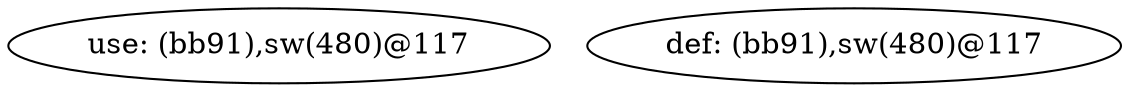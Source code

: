 digraph defuse_graph {
v0 [label = "use: (bb91),sw(480)@117"];
v1 [label = "def: (bb91),sw(480)@117"];
}

